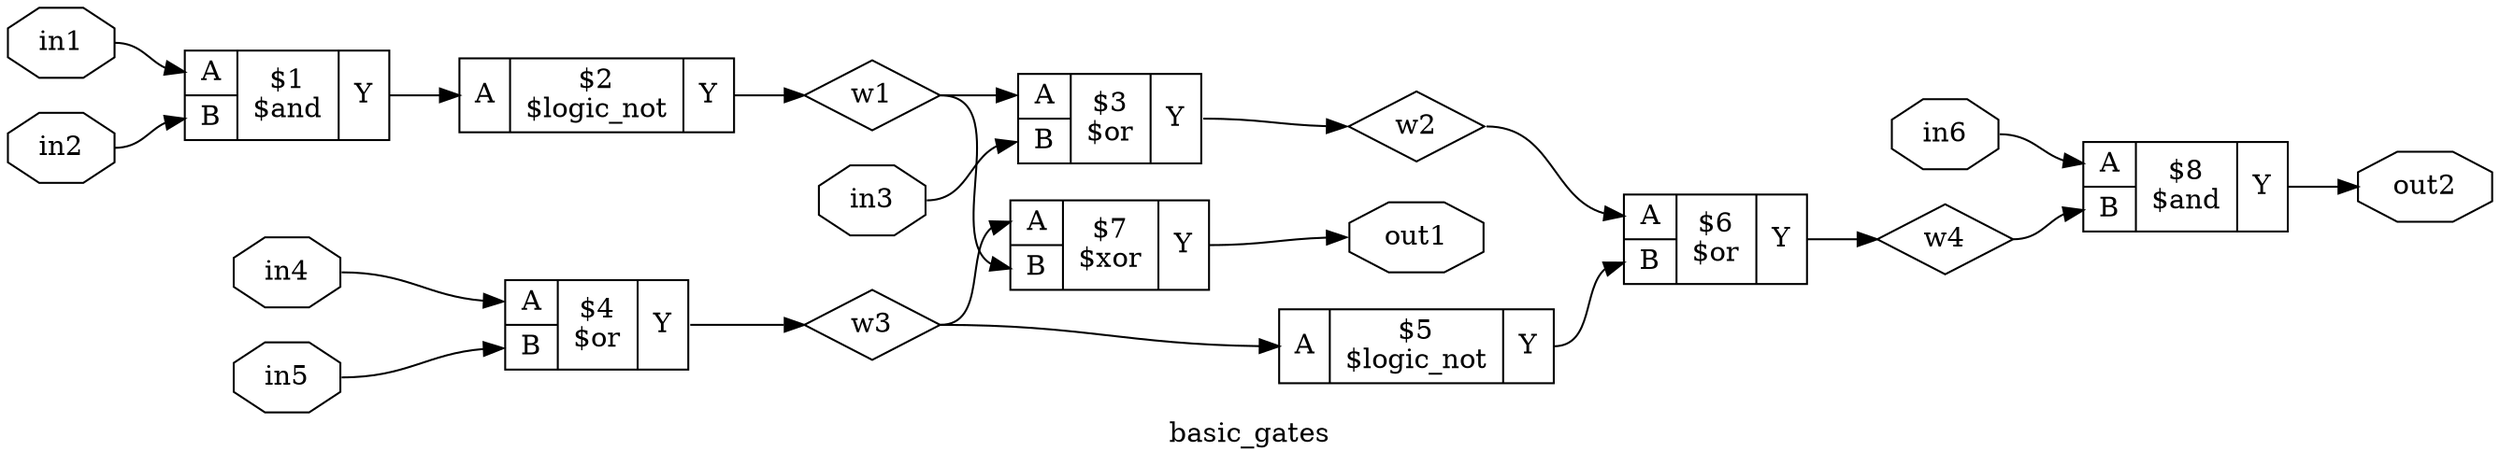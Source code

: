 digraph "basic_gates" {
label="basic_gates";
rankdir="LR";
remincross=true;
n3 [ shape=octagon, label="in1", color="black", fontcolor="black" ];
n4 [ shape=octagon, label="in2", color="black", fontcolor="black" ];
n5 [ shape=octagon, label="in3", color="black", fontcolor="black" ];
n6 [ shape=octagon, label="in4", color="black", fontcolor="black" ];
n7 [ shape=octagon, label="in5", color="black", fontcolor="black" ];
n8 [ shape=octagon, label="in6", color="black", fontcolor="black" ];
n9 [ shape=octagon, label="out1", color="black", fontcolor="black" ];
n10 [ shape=octagon, label="out2", color="black", fontcolor="black" ];
n11 [ shape=diamond, label="w1", color="black", fontcolor="black" ];
n12 [ shape=diamond, label="w2", color="black", fontcolor="black" ];
n13 [ shape=diamond, label="w3", color="black", fontcolor="black" ];
n14 [ shape=diamond, label="w4", color="black", fontcolor="black" ];
c18 [ shape=record, label="{{<p15> A|<p16> B}|$1\n$and|{<p17> Y}}" ];
c19 [ shape=record, label="{{<p15> A|<p16> B}|$8\n$and|{<p17> Y}}" ];
c20 [ shape=record, label="{{<p15> A}|$2\n$logic_not|{<p17> Y}}" ];
c21 [ shape=record, label="{{<p15> A}|$5\n$logic_not|{<p17> Y}}" ];
c22 [ shape=record, label="{{<p15> A|<p16> B}|$3\n$or|{<p17> Y}}" ];
c23 [ shape=record, label="{{<p15> A|<p16> B}|$4\n$or|{<p17> Y}}" ];
c24 [ shape=record, label="{{<p15> A|<p16> B}|$6\n$or|{<p17> Y}}" ];
c25 [ shape=record, label="{{<p15> A|<p16> B}|$7\n$xor|{<p17> Y}}" ];
c18:p17:e -> c20:p15:w [color="black", label=""];
c19:p17:e -> n10:w [color="black", label=""];
c20:p17:e -> n11:w [color="black", label=""];
n11:e -> c22:p15:w [color="black", label=""];
n11:e -> c25:p16:w [color="black", label=""];
c22:p17:e -> n12:w [color="black", label=""];
n12:e -> c24:p15:w [color="black", label=""];
c23:p17:e -> n13:w [color="black", label=""];
n13:e -> c21:p15:w [color="black", label=""];
n13:e -> c25:p15:w [color="black", label=""];
c24:p17:e -> n14:w [color="black", label=""];
n14:e -> c19:p16:w [color="black", label=""];
c21:p17:e -> c24:p16:w [color="black", label=""];
n3:e -> c18:p15:w [color="black", label=""];
n4:e -> c18:p16:w [color="black", label=""];
n5:e -> c22:p16:w [color="black", label=""];
n6:e -> c23:p15:w [color="black", label=""];
n7:e -> c23:p16:w [color="black", label=""];
n8:e -> c19:p15:w [color="black", label=""];
c25:p17:e -> n9:w [color="black", label=""];
}
